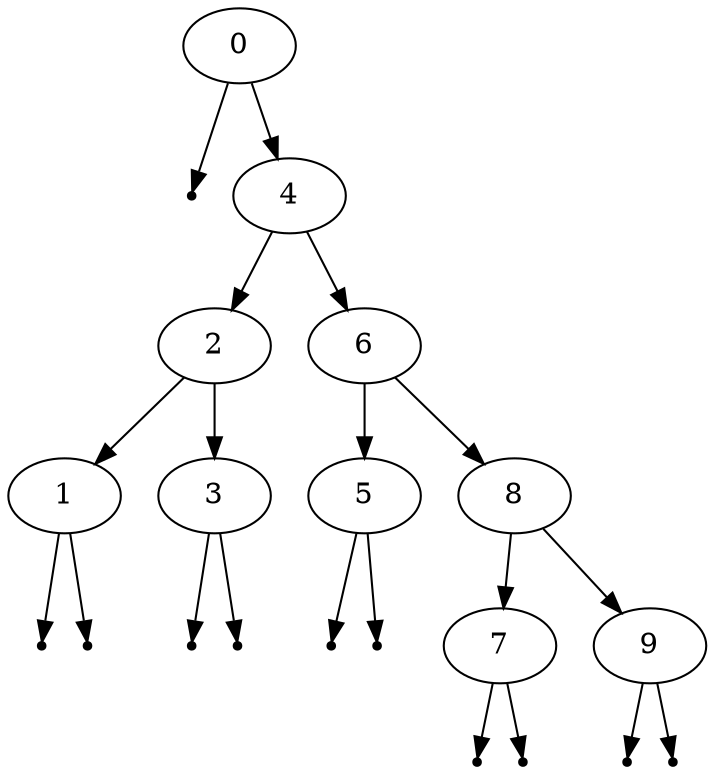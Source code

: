 digraph BST {
  0 -> null_0_left
  0 -> 4
  null_0_left [shape=point]
  4 -> 2
  4 -> 6
  2 -> 1
  2 -> 3
  1 -> null_1_left
  1 -> null_1_right
  null_1_left [shape=point]
  null_1_right [shape=point]
  3 -> null_3_left
  3 -> null_3_right
  null_3_left [shape=point]
  null_3_right [shape=point]
  6 -> 5
  6 -> 8
  5 -> null_5_left
  5 -> null_5_right
  null_5_left [shape=point]
  null_5_right [shape=point]
  8 -> 7
  8 -> 9
  7 -> null_7_left
  7 -> null_7_right
  null_7_left [shape=point]
  null_7_right [shape=point]
  9 -> null_9_left
  9 -> null_9_right
  null_9_left [shape=point]
  null_9_right [shape=point]
}
